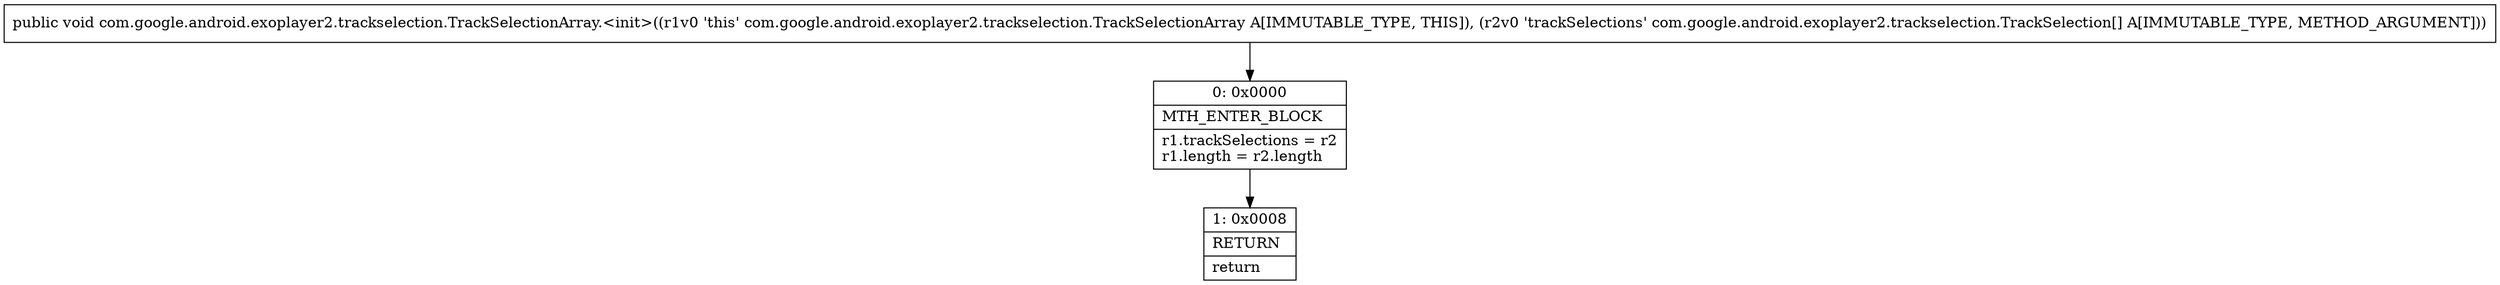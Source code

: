 digraph "CFG forcom.google.android.exoplayer2.trackselection.TrackSelectionArray.\<init\>([Lcom\/google\/android\/exoplayer2\/trackselection\/TrackSelection;)V" {
Node_0 [shape=record,label="{0\:\ 0x0000|MTH_ENTER_BLOCK\l|r1.trackSelections = r2\lr1.length = r2.length\l}"];
Node_1 [shape=record,label="{1\:\ 0x0008|RETURN\l|return\l}"];
MethodNode[shape=record,label="{public void com.google.android.exoplayer2.trackselection.TrackSelectionArray.\<init\>((r1v0 'this' com.google.android.exoplayer2.trackselection.TrackSelectionArray A[IMMUTABLE_TYPE, THIS]), (r2v0 'trackSelections' com.google.android.exoplayer2.trackselection.TrackSelection[] A[IMMUTABLE_TYPE, METHOD_ARGUMENT])) }"];
MethodNode -> Node_0;
Node_0 -> Node_1;
}

